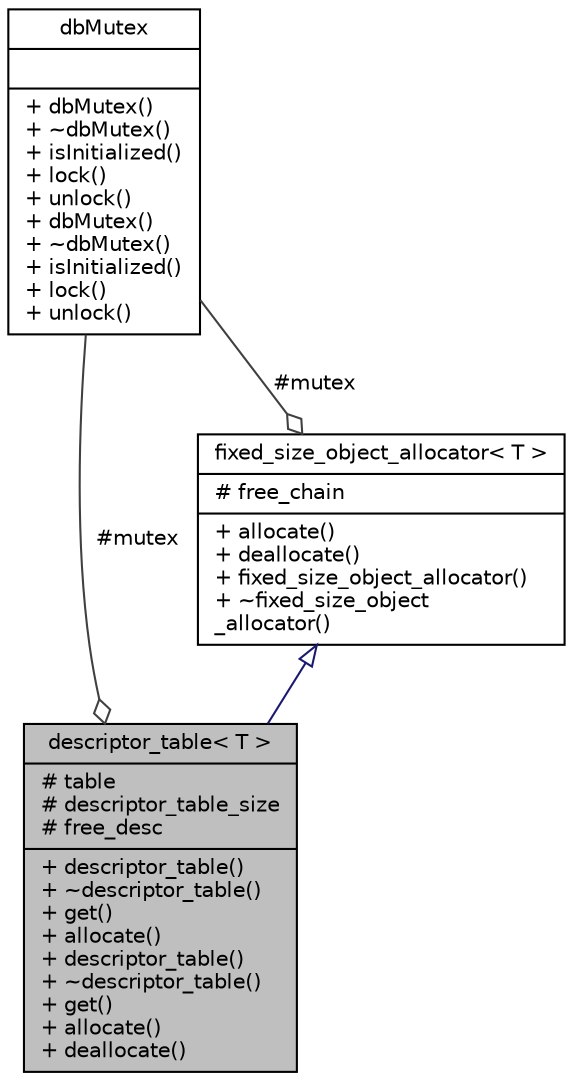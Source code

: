 digraph "descriptor_table&lt; T &gt;"
{
 // INTERACTIVE_SVG=YES
 // LATEX_PDF_SIZE
  edge [fontname="Helvetica",fontsize="10",labelfontname="Helvetica",labelfontsize="10"];
  node [fontname="Helvetica",fontsize="10",shape=record];
  Node1 [label="{descriptor_table\< T \>\n|# table\l# descriptor_table_size\l# free_desc\l|+ descriptor_table()\l+ ~descriptor_table()\l+ get()\l+ allocate()\l+ descriptor_table()\l+ ~descriptor_table()\l+ get()\l+ allocate()\l+ deallocate()\l}",height=0.2,width=0.4,color="black", fillcolor="grey75", style="filled", fontcolor="black",tooltip=" "];
  Node2 -> Node1 [dir="back",color="midnightblue",fontsize="10",style="solid",arrowtail="onormal",fontname="Helvetica"];
  Node2 [label="{fixed_size_object_allocator\< T \>\n|# free_chain\l|+ allocate()\l+ deallocate()\l+ fixed_size_object_allocator()\l+ ~fixed_size_object\l_allocator()\l}",height=0.2,width=0.4,color="black", fillcolor="white", style="filled",URL="$classfixed__size__object__allocator.html",tooltip=" "];
  Node3 -> Node2 [color="grey25",fontsize="10",style="solid",label=" #mutex" ,arrowhead="odiamond",fontname="Helvetica"];
  Node3 [label="{dbMutex\n||+ dbMutex()\l+ ~dbMutex()\l+ isInitialized()\l+ lock()\l+ unlock()\l+ dbMutex()\l+ ~dbMutex()\l+ isInitialized()\l+ lock()\l+ unlock()\l}",height=0.2,width=0.4,color="black", fillcolor="white", style="filled",URL="$classdbMutex.html",tooltip=" "];
  Node3 -> Node1 [color="grey25",fontsize="10",style="solid",label=" #mutex" ,arrowhead="odiamond",fontname="Helvetica"];
}
